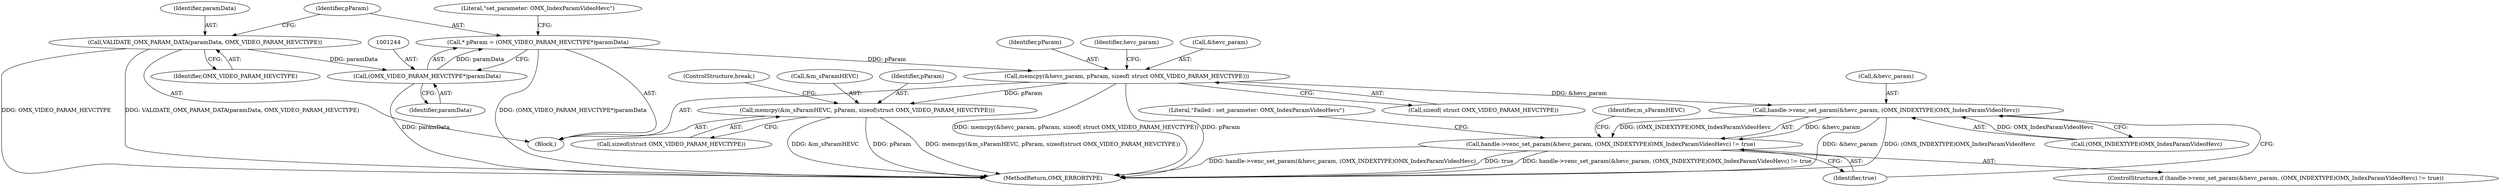 digraph "0_Android_89913d7df36dbeb458ce165856bd6505a2ec647d_2@API" {
"1001249" [label="(Call,memcpy(&hevc_param, pParam, sizeof( struct OMX_VIDEO_PARAM_HEVCTYPE)))"];
"1001241" [label="(Call,* pParam = (OMX_VIDEO_PARAM_HEVCTYPE*)paramData)"];
"1001243" [label="(Call,(OMX_VIDEO_PARAM_HEVCTYPE*)paramData)"];
"1001237" [label="(Call,VALIDATE_OMX_PARAM_DATA(paramData, OMX_VIDEO_PARAM_HEVCTYPE))"];
"1001257" [label="(Call,handle->venc_set_param(&hevc_param, (OMX_INDEXTYPE)OMX_IndexParamVideoHevc))"];
"1001256" [label="(Call,handle->venc_set_param(&hevc_param, (OMX_INDEXTYPE)OMX_IndexParamVideoHevc) != true)"];
"1001269" [label="(Call,memcpy(&m_sParamHEVC, pParam, sizeof(struct OMX_VIDEO_PARAM_HEVCTYPE)))"];
"1001275" [label="(ControlStructure,break;)"];
"1001259" [label="(Identifier,hevc_param)"];
"1001248" [label="(Literal,\"set_parameter: OMX_IndexParamVideoHevc\")"];
"1001273" [label="(Call,sizeof(struct OMX_VIDEO_PARAM_HEVCTYPE))"];
"1001237" [label="(Call,VALIDATE_OMX_PARAM_DATA(paramData, OMX_VIDEO_PARAM_HEVCTYPE))"];
"1001249" [label="(Call,memcpy(&hevc_param, pParam, sizeof( struct OMX_VIDEO_PARAM_HEVCTYPE)))"];
"1001256" [label="(Call,handle->venc_set_param(&hevc_param, (OMX_INDEXTYPE)OMX_IndexParamVideoHevc) != true)"];
"1001258" [label="(Call,&hevc_param)"];
"1001250" [label="(Call,&hevc_param)"];
"1001270" [label="(Call,&m_sParamHEVC)"];
"1001245" [label="(Identifier,paramData)"];
"1001260" [label="(Call,(OMX_INDEXTYPE)OMX_IndexParamVideoHevc)"];
"1001236" [label="(Block,)"];
"1001269" [label="(Call,memcpy(&m_sParamHEVC, pParam, sizeof(struct OMX_VIDEO_PARAM_HEVCTYPE)))"];
"1001263" [label="(Identifier,true)"];
"1001241" [label="(Call,* pParam = (OMX_VIDEO_PARAM_HEVCTYPE*)paramData)"];
"1001272" [label="(Identifier,pParam)"];
"1001255" [label="(ControlStructure,if (handle->venc_set_param(&hevc_param, (OMX_INDEXTYPE)OMX_IndexParamVideoHevc) != true))"];
"1001242" [label="(Identifier,pParam)"];
"1001253" [label="(Call,sizeof( struct OMX_VIDEO_PARAM_HEVCTYPE))"];
"1001257" [label="(Call,handle->venc_set_param(&hevc_param, (OMX_INDEXTYPE)OMX_IndexParamVideoHevc))"];
"1001266" [label="(Literal,\"Failed : set_parameter: OMX_IndexParamVideoHevc\")"];
"1002951" [label="(MethodReturn,OMX_ERRORTYPE)"];
"1001243" [label="(Call,(OMX_VIDEO_PARAM_HEVCTYPE*)paramData)"];
"1001238" [label="(Identifier,paramData)"];
"1001271" [label="(Identifier,m_sParamHEVC)"];
"1001252" [label="(Identifier,pParam)"];
"1001239" [label="(Identifier,OMX_VIDEO_PARAM_HEVCTYPE)"];
"1001249" -> "1001236"  [label="AST: "];
"1001249" -> "1001253"  [label="CFG: "];
"1001250" -> "1001249"  [label="AST: "];
"1001252" -> "1001249"  [label="AST: "];
"1001253" -> "1001249"  [label="AST: "];
"1001259" -> "1001249"  [label="CFG: "];
"1001249" -> "1002951"  [label="DDG: memcpy(&hevc_param, pParam, sizeof( struct OMX_VIDEO_PARAM_HEVCTYPE))"];
"1001249" -> "1002951"  [label="DDG: pParam"];
"1001241" -> "1001249"  [label="DDG: pParam"];
"1001249" -> "1001257"  [label="DDG: &hevc_param"];
"1001249" -> "1001269"  [label="DDG: pParam"];
"1001241" -> "1001236"  [label="AST: "];
"1001241" -> "1001243"  [label="CFG: "];
"1001242" -> "1001241"  [label="AST: "];
"1001243" -> "1001241"  [label="AST: "];
"1001248" -> "1001241"  [label="CFG: "];
"1001241" -> "1002951"  [label="DDG: (OMX_VIDEO_PARAM_HEVCTYPE*)paramData"];
"1001243" -> "1001241"  [label="DDG: paramData"];
"1001243" -> "1001245"  [label="CFG: "];
"1001244" -> "1001243"  [label="AST: "];
"1001245" -> "1001243"  [label="AST: "];
"1001243" -> "1002951"  [label="DDG: paramData"];
"1001237" -> "1001243"  [label="DDG: paramData"];
"1001237" -> "1001236"  [label="AST: "];
"1001237" -> "1001239"  [label="CFG: "];
"1001238" -> "1001237"  [label="AST: "];
"1001239" -> "1001237"  [label="AST: "];
"1001242" -> "1001237"  [label="CFG: "];
"1001237" -> "1002951"  [label="DDG: OMX_VIDEO_PARAM_HEVCTYPE"];
"1001237" -> "1002951"  [label="DDG: VALIDATE_OMX_PARAM_DATA(paramData, OMX_VIDEO_PARAM_HEVCTYPE)"];
"1001257" -> "1001256"  [label="AST: "];
"1001257" -> "1001260"  [label="CFG: "];
"1001258" -> "1001257"  [label="AST: "];
"1001260" -> "1001257"  [label="AST: "];
"1001263" -> "1001257"  [label="CFG: "];
"1001257" -> "1002951"  [label="DDG: &hevc_param"];
"1001257" -> "1002951"  [label="DDG: (OMX_INDEXTYPE)OMX_IndexParamVideoHevc"];
"1001257" -> "1001256"  [label="DDG: &hevc_param"];
"1001257" -> "1001256"  [label="DDG: (OMX_INDEXTYPE)OMX_IndexParamVideoHevc"];
"1001260" -> "1001257"  [label="DDG: OMX_IndexParamVideoHevc"];
"1001256" -> "1001255"  [label="AST: "];
"1001256" -> "1001263"  [label="CFG: "];
"1001263" -> "1001256"  [label="AST: "];
"1001266" -> "1001256"  [label="CFG: "];
"1001271" -> "1001256"  [label="CFG: "];
"1001256" -> "1002951"  [label="DDG: handle->venc_set_param(&hevc_param, (OMX_INDEXTYPE)OMX_IndexParamVideoHevc)"];
"1001256" -> "1002951"  [label="DDG: true"];
"1001256" -> "1002951"  [label="DDG: handle->venc_set_param(&hevc_param, (OMX_INDEXTYPE)OMX_IndexParamVideoHevc) != true"];
"1001269" -> "1001236"  [label="AST: "];
"1001269" -> "1001273"  [label="CFG: "];
"1001270" -> "1001269"  [label="AST: "];
"1001272" -> "1001269"  [label="AST: "];
"1001273" -> "1001269"  [label="AST: "];
"1001275" -> "1001269"  [label="CFG: "];
"1001269" -> "1002951"  [label="DDG: &m_sParamHEVC"];
"1001269" -> "1002951"  [label="DDG: pParam"];
"1001269" -> "1002951"  [label="DDG: memcpy(&m_sParamHEVC, pParam, sizeof(struct OMX_VIDEO_PARAM_HEVCTYPE))"];
}
